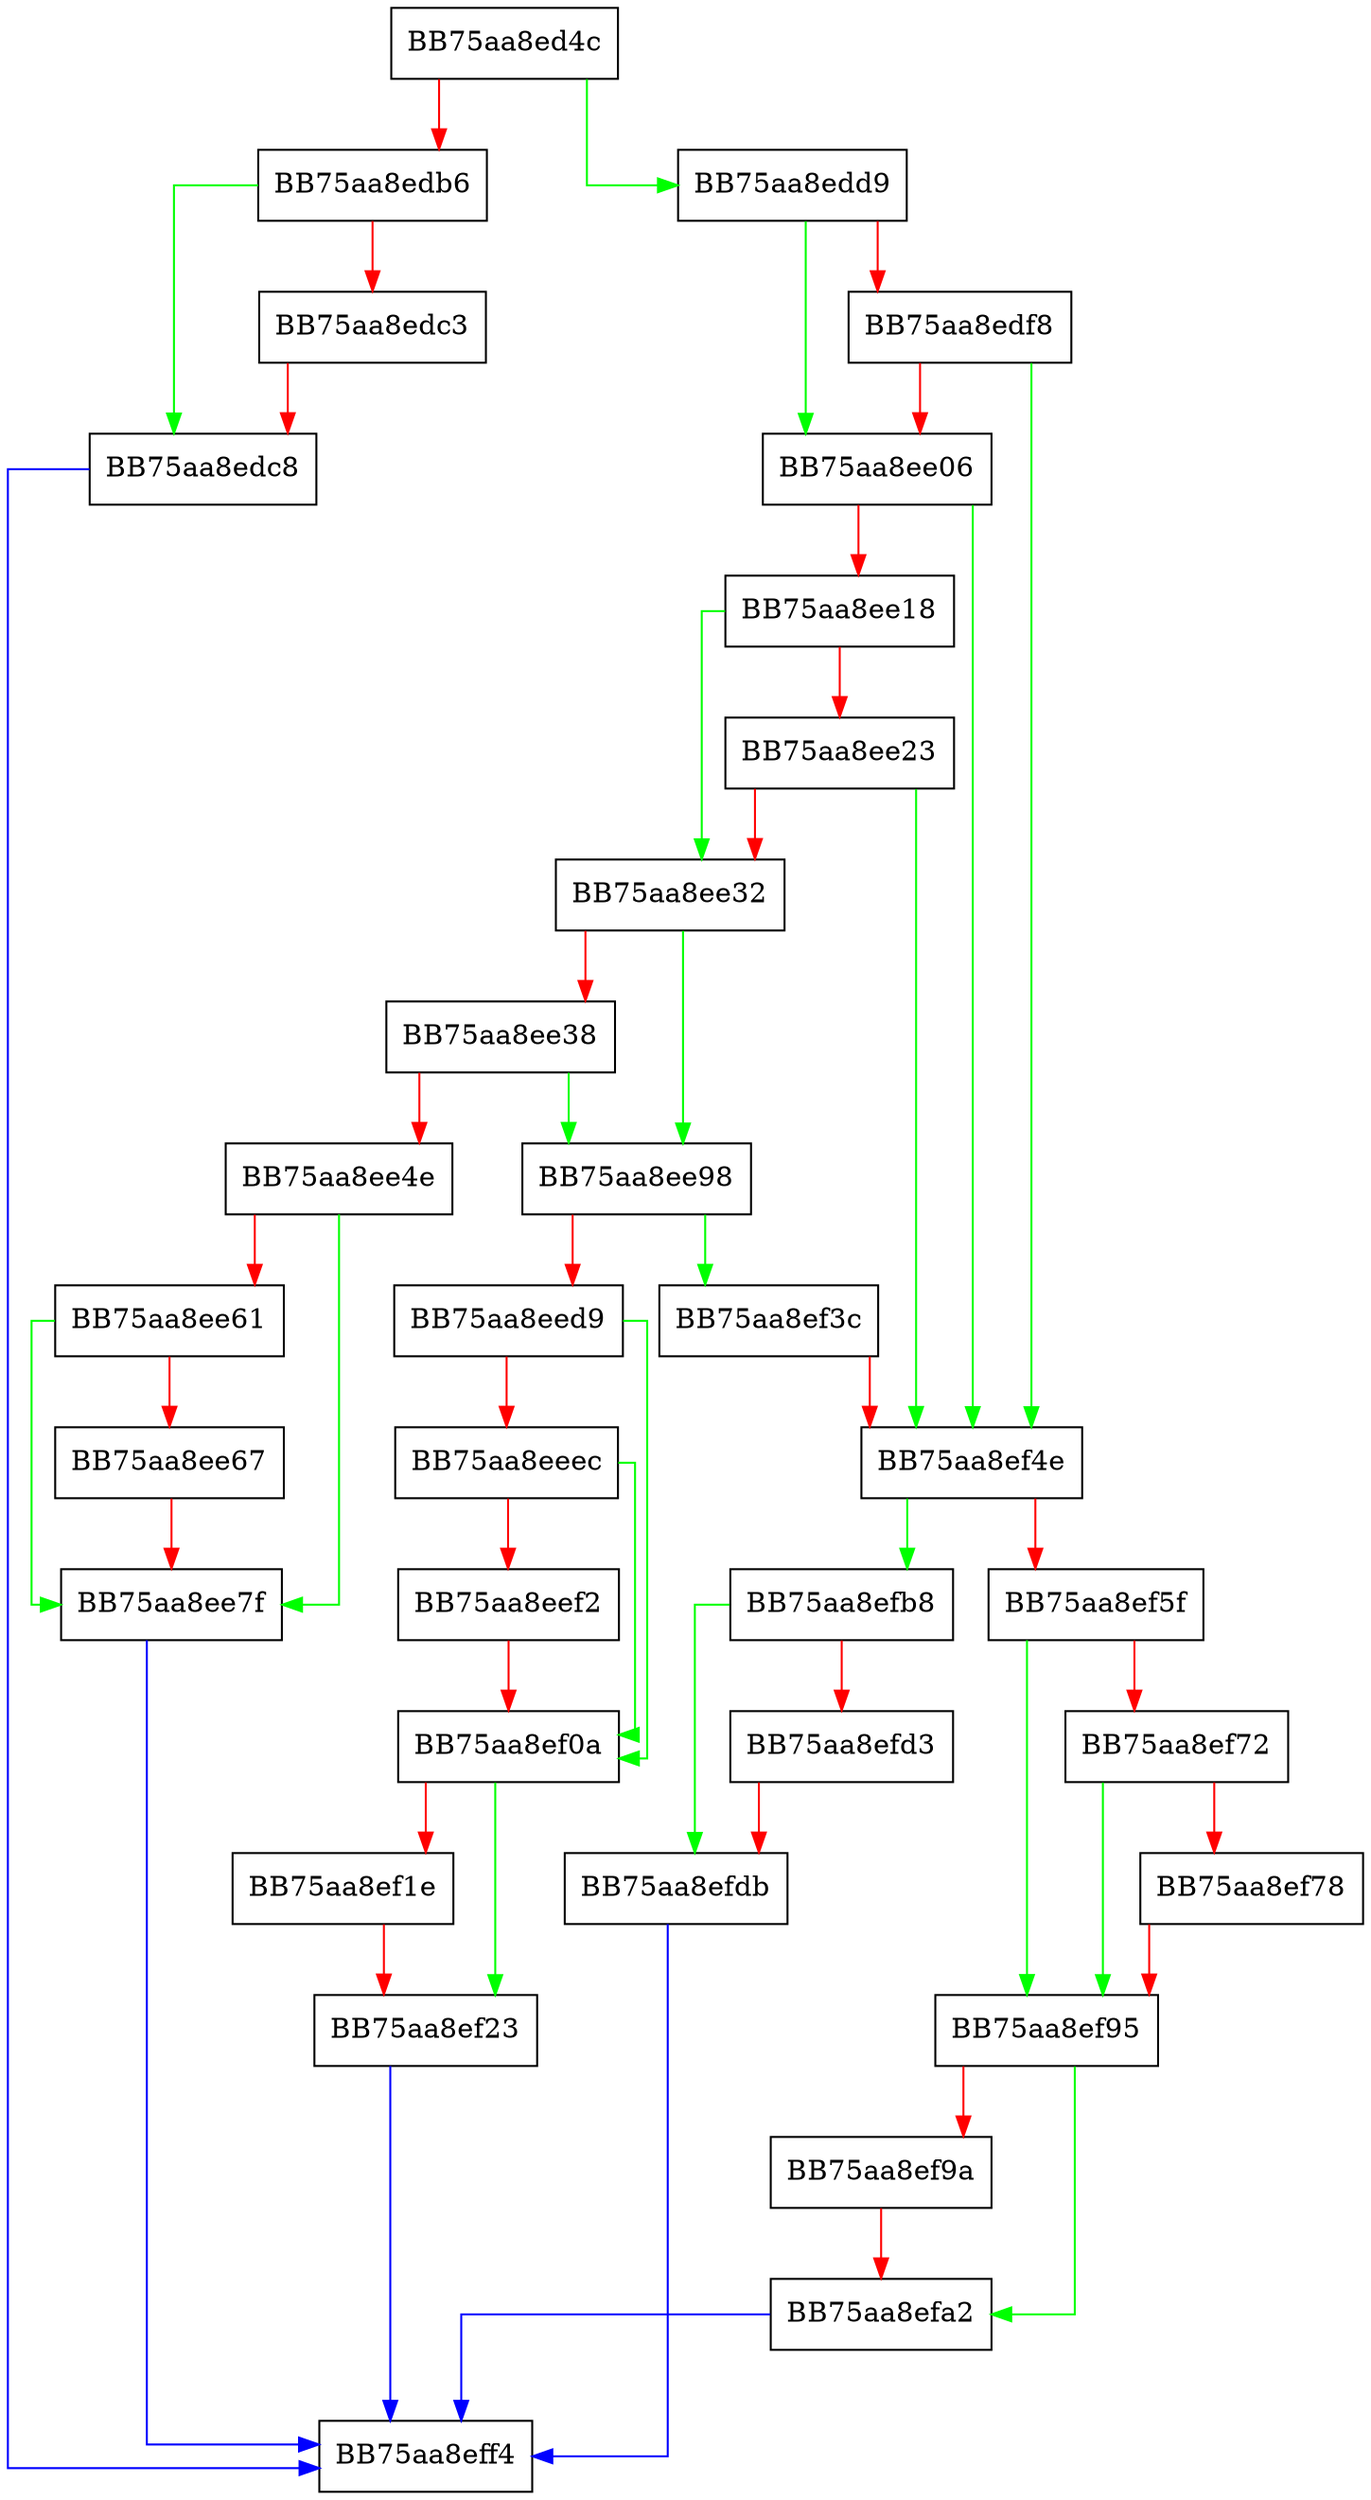 digraph CheckProcessRestriction {
  node [shape="box"];
  graph [splines=ortho];
  BB75aa8ed4c -> BB75aa8edd9 [color="green"];
  BB75aa8ed4c -> BB75aa8edb6 [color="red"];
  BB75aa8edb6 -> BB75aa8edc8 [color="green"];
  BB75aa8edb6 -> BB75aa8edc3 [color="red"];
  BB75aa8edc3 -> BB75aa8edc8 [color="red"];
  BB75aa8edc8 -> BB75aa8eff4 [color="blue"];
  BB75aa8edd9 -> BB75aa8ee06 [color="green"];
  BB75aa8edd9 -> BB75aa8edf8 [color="red"];
  BB75aa8edf8 -> BB75aa8ef4e [color="green"];
  BB75aa8edf8 -> BB75aa8ee06 [color="red"];
  BB75aa8ee06 -> BB75aa8ef4e [color="green"];
  BB75aa8ee06 -> BB75aa8ee18 [color="red"];
  BB75aa8ee18 -> BB75aa8ee32 [color="green"];
  BB75aa8ee18 -> BB75aa8ee23 [color="red"];
  BB75aa8ee23 -> BB75aa8ef4e [color="green"];
  BB75aa8ee23 -> BB75aa8ee32 [color="red"];
  BB75aa8ee32 -> BB75aa8ee98 [color="green"];
  BB75aa8ee32 -> BB75aa8ee38 [color="red"];
  BB75aa8ee38 -> BB75aa8ee98 [color="green"];
  BB75aa8ee38 -> BB75aa8ee4e [color="red"];
  BB75aa8ee4e -> BB75aa8ee7f [color="green"];
  BB75aa8ee4e -> BB75aa8ee61 [color="red"];
  BB75aa8ee61 -> BB75aa8ee7f [color="green"];
  BB75aa8ee61 -> BB75aa8ee67 [color="red"];
  BB75aa8ee67 -> BB75aa8ee7f [color="red"];
  BB75aa8ee7f -> BB75aa8eff4 [color="blue"];
  BB75aa8ee98 -> BB75aa8ef3c [color="green"];
  BB75aa8ee98 -> BB75aa8eed9 [color="red"];
  BB75aa8eed9 -> BB75aa8ef0a [color="green"];
  BB75aa8eed9 -> BB75aa8eeec [color="red"];
  BB75aa8eeec -> BB75aa8ef0a [color="green"];
  BB75aa8eeec -> BB75aa8eef2 [color="red"];
  BB75aa8eef2 -> BB75aa8ef0a [color="red"];
  BB75aa8ef0a -> BB75aa8ef23 [color="green"];
  BB75aa8ef0a -> BB75aa8ef1e [color="red"];
  BB75aa8ef1e -> BB75aa8ef23 [color="red"];
  BB75aa8ef23 -> BB75aa8eff4 [color="blue"];
  BB75aa8ef3c -> BB75aa8ef4e [color="red"];
  BB75aa8ef4e -> BB75aa8efb8 [color="green"];
  BB75aa8ef4e -> BB75aa8ef5f [color="red"];
  BB75aa8ef5f -> BB75aa8ef95 [color="green"];
  BB75aa8ef5f -> BB75aa8ef72 [color="red"];
  BB75aa8ef72 -> BB75aa8ef95 [color="green"];
  BB75aa8ef72 -> BB75aa8ef78 [color="red"];
  BB75aa8ef78 -> BB75aa8ef95 [color="red"];
  BB75aa8ef95 -> BB75aa8efa2 [color="green"];
  BB75aa8ef95 -> BB75aa8ef9a [color="red"];
  BB75aa8ef9a -> BB75aa8efa2 [color="red"];
  BB75aa8efa2 -> BB75aa8eff4 [color="blue"];
  BB75aa8efb8 -> BB75aa8efdb [color="green"];
  BB75aa8efb8 -> BB75aa8efd3 [color="red"];
  BB75aa8efd3 -> BB75aa8efdb [color="red"];
  BB75aa8efdb -> BB75aa8eff4 [color="blue"];
}